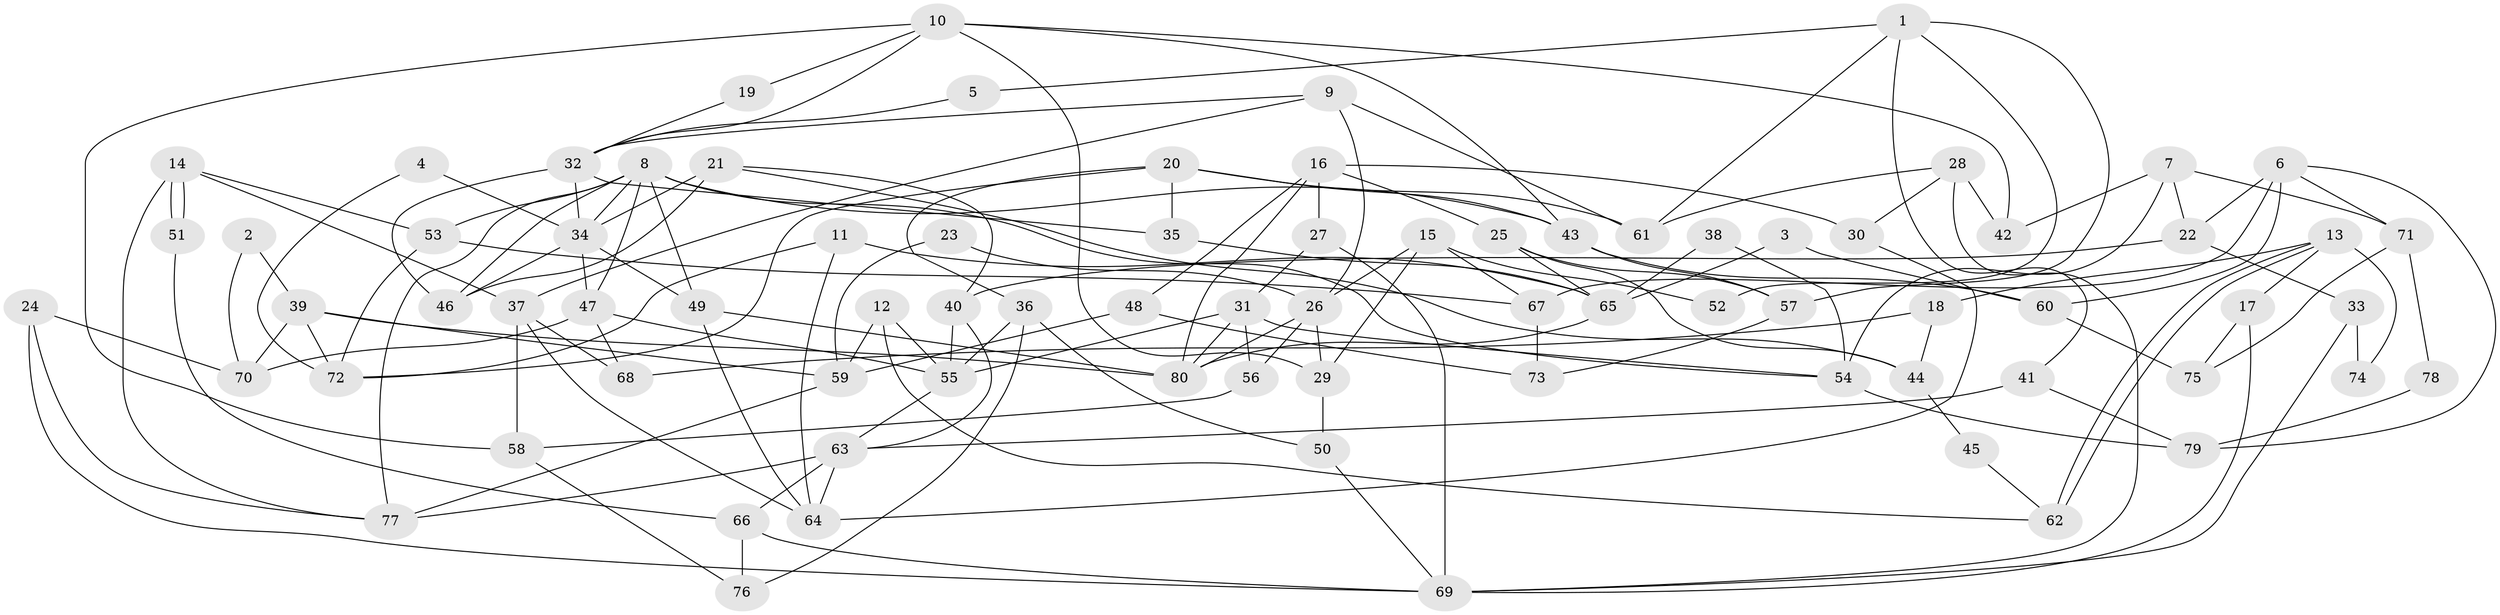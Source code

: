 // coarse degree distribution, {5: 0.28, 11: 0.04, 7: 0.08, 3: 0.12, 8: 0.08, 6: 0.08, 4: 0.12, 9: 0.08, 12: 0.04, 15: 0.04, 2: 0.04}
// Generated by graph-tools (version 1.1) at 2025/51/03/04/25 22:51:01]
// undirected, 80 vertices, 160 edges
graph export_dot {
  node [color=gray90,style=filled];
  1;
  2;
  3;
  4;
  5;
  6;
  7;
  8;
  9;
  10;
  11;
  12;
  13;
  14;
  15;
  16;
  17;
  18;
  19;
  20;
  21;
  22;
  23;
  24;
  25;
  26;
  27;
  28;
  29;
  30;
  31;
  32;
  33;
  34;
  35;
  36;
  37;
  38;
  39;
  40;
  41;
  42;
  43;
  44;
  45;
  46;
  47;
  48;
  49;
  50;
  51;
  52;
  53;
  54;
  55;
  56;
  57;
  58;
  59;
  60;
  61;
  62;
  63;
  64;
  65;
  66;
  67;
  68;
  69;
  70;
  71;
  72;
  73;
  74;
  75;
  76;
  77;
  78;
  79;
  80;
  1 -- 57;
  1 -- 61;
  1 -- 5;
  1 -- 41;
  1 -- 52;
  2 -- 39;
  2 -- 70;
  3 -- 60;
  3 -- 65;
  4 -- 72;
  4 -- 34;
  5 -- 32;
  6 -- 79;
  6 -- 22;
  6 -- 60;
  6 -- 67;
  6 -- 71;
  7 -- 54;
  7 -- 42;
  7 -- 22;
  7 -- 71;
  8 -- 46;
  8 -- 43;
  8 -- 34;
  8 -- 47;
  8 -- 49;
  8 -- 53;
  8 -- 54;
  8 -- 77;
  9 -- 32;
  9 -- 26;
  9 -- 37;
  9 -- 61;
  10 -- 32;
  10 -- 58;
  10 -- 19;
  10 -- 29;
  10 -- 42;
  10 -- 43;
  11 -- 64;
  11 -- 72;
  11 -- 65;
  12 -- 59;
  12 -- 55;
  12 -- 62;
  13 -- 62;
  13 -- 62;
  13 -- 17;
  13 -- 18;
  13 -- 74;
  14 -- 77;
  14 -- 51;
  14 -- 51;
  14 -- 37;
  14 -- 53;
  15 -- 29;
  15 -- 67;
  15 -- 26;
  15 -- 52;
  16 -- 25;
  16 -- 80;
  16 -- 27;
  16 -- 30;
  16 -- 48;
  17 -- 69;
  17 -- 75;
  18 -- 68;
  18 -- 44;
  19 -- 32;
  20 -- 61;
  20 -- 43;
  20 -- 35;
  20 -- 36;
  20 -- 72;
  21 -- 34;
  21 -- 40;
  21 -- 44;
  21 -- 46;
  22 -- 40;
  22 -- 33;
  23 -- 59;
  23 -- 26;
  24 -- 69;
  24 -- 70;
  24 -- 77;
  25 -- 65;
  25 -- 44;
  25 -- 57;
  26 -- 80;
  26 -- 29;
  26 -- 56;
  27 -- 31;
  27 -- 69;
  28 -- 30;
  28 -- 69;
  28 -- 42;
  28 -- 61;
  29 -- 50;
  30 -- 64;
  31 -- 80;
  31 -- 55;
  31 -- 54;
  31 -- 56;
  32 -- 46;
  32 -- 34;
  32 -- 35;
  33 -- 69;
  33 -- 74;
  34 -- 47;
  34 -- 46;
  34 -- 49;
  35 -- 65;
  36 -- 76;
  36 -- 50;
  36 -- 55;
  37 -- 58;
  37 -- 64;
  37 -- 68;
  38 -- 65;
  38 -- 54;
  39 -- 80;
  39 -- 72;
  39 -- 59;
  39 -- 70;
  40 -- 55;
  40 -- 63;
  41 -- 63;
  41 -- 79;
  43 -- 57;
  43 -- 60;
  44 -- 45;
  45 -- 62;
  47 -- 55;
  47 -- 68;
  47 -- 70;
  48 -- 59;
  48 -- 73;
  49 -- 64;
  49 -- 80;
  50 -- 69;
  51 -- 66;
  53 -- 67;
  53 -- 72;
  54 -- 79;
  55 -- 63;
  56 -- 58;
  57 -- 73;
  58 -- 76;
  59 -- 77;
  60 -- 75;
  63 -- 64;
  63 -- 77;
  63 -- 66;
  65 -- 80;
  66 -- 69;
  66 -- 76;
  67 -- 73;
  71 -- 75;
  71 -- 78;
  78 -- 79;
}
